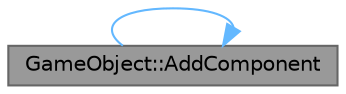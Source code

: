 digraph "GameObject::AddComponent"
{
 // LATEX_PDF_SIZE
  bgcolor="transparent";
  edge [fontname=Helvetica,fontsize=10,labelfontname=Helvetica,labelfontsize=10];
  node [fontname=Helvetica,fontsize=10,shape=box,height=0.2,width=0.4];
  rankdir="LR";
  Node1 [id="Node000001",label="GameObject::AddComponent",height=0.2,width=0.4,color="gray40", fillcolor="grey60", style="filled", fontcolor="black",tooltip="オブジェクトに新しいコンポーネントを追加します。"];
  Node1 -> Node1 [id="edge1_Node000001_Node000001",color="steelblue1",style="solid",tooltip=" "];
}
